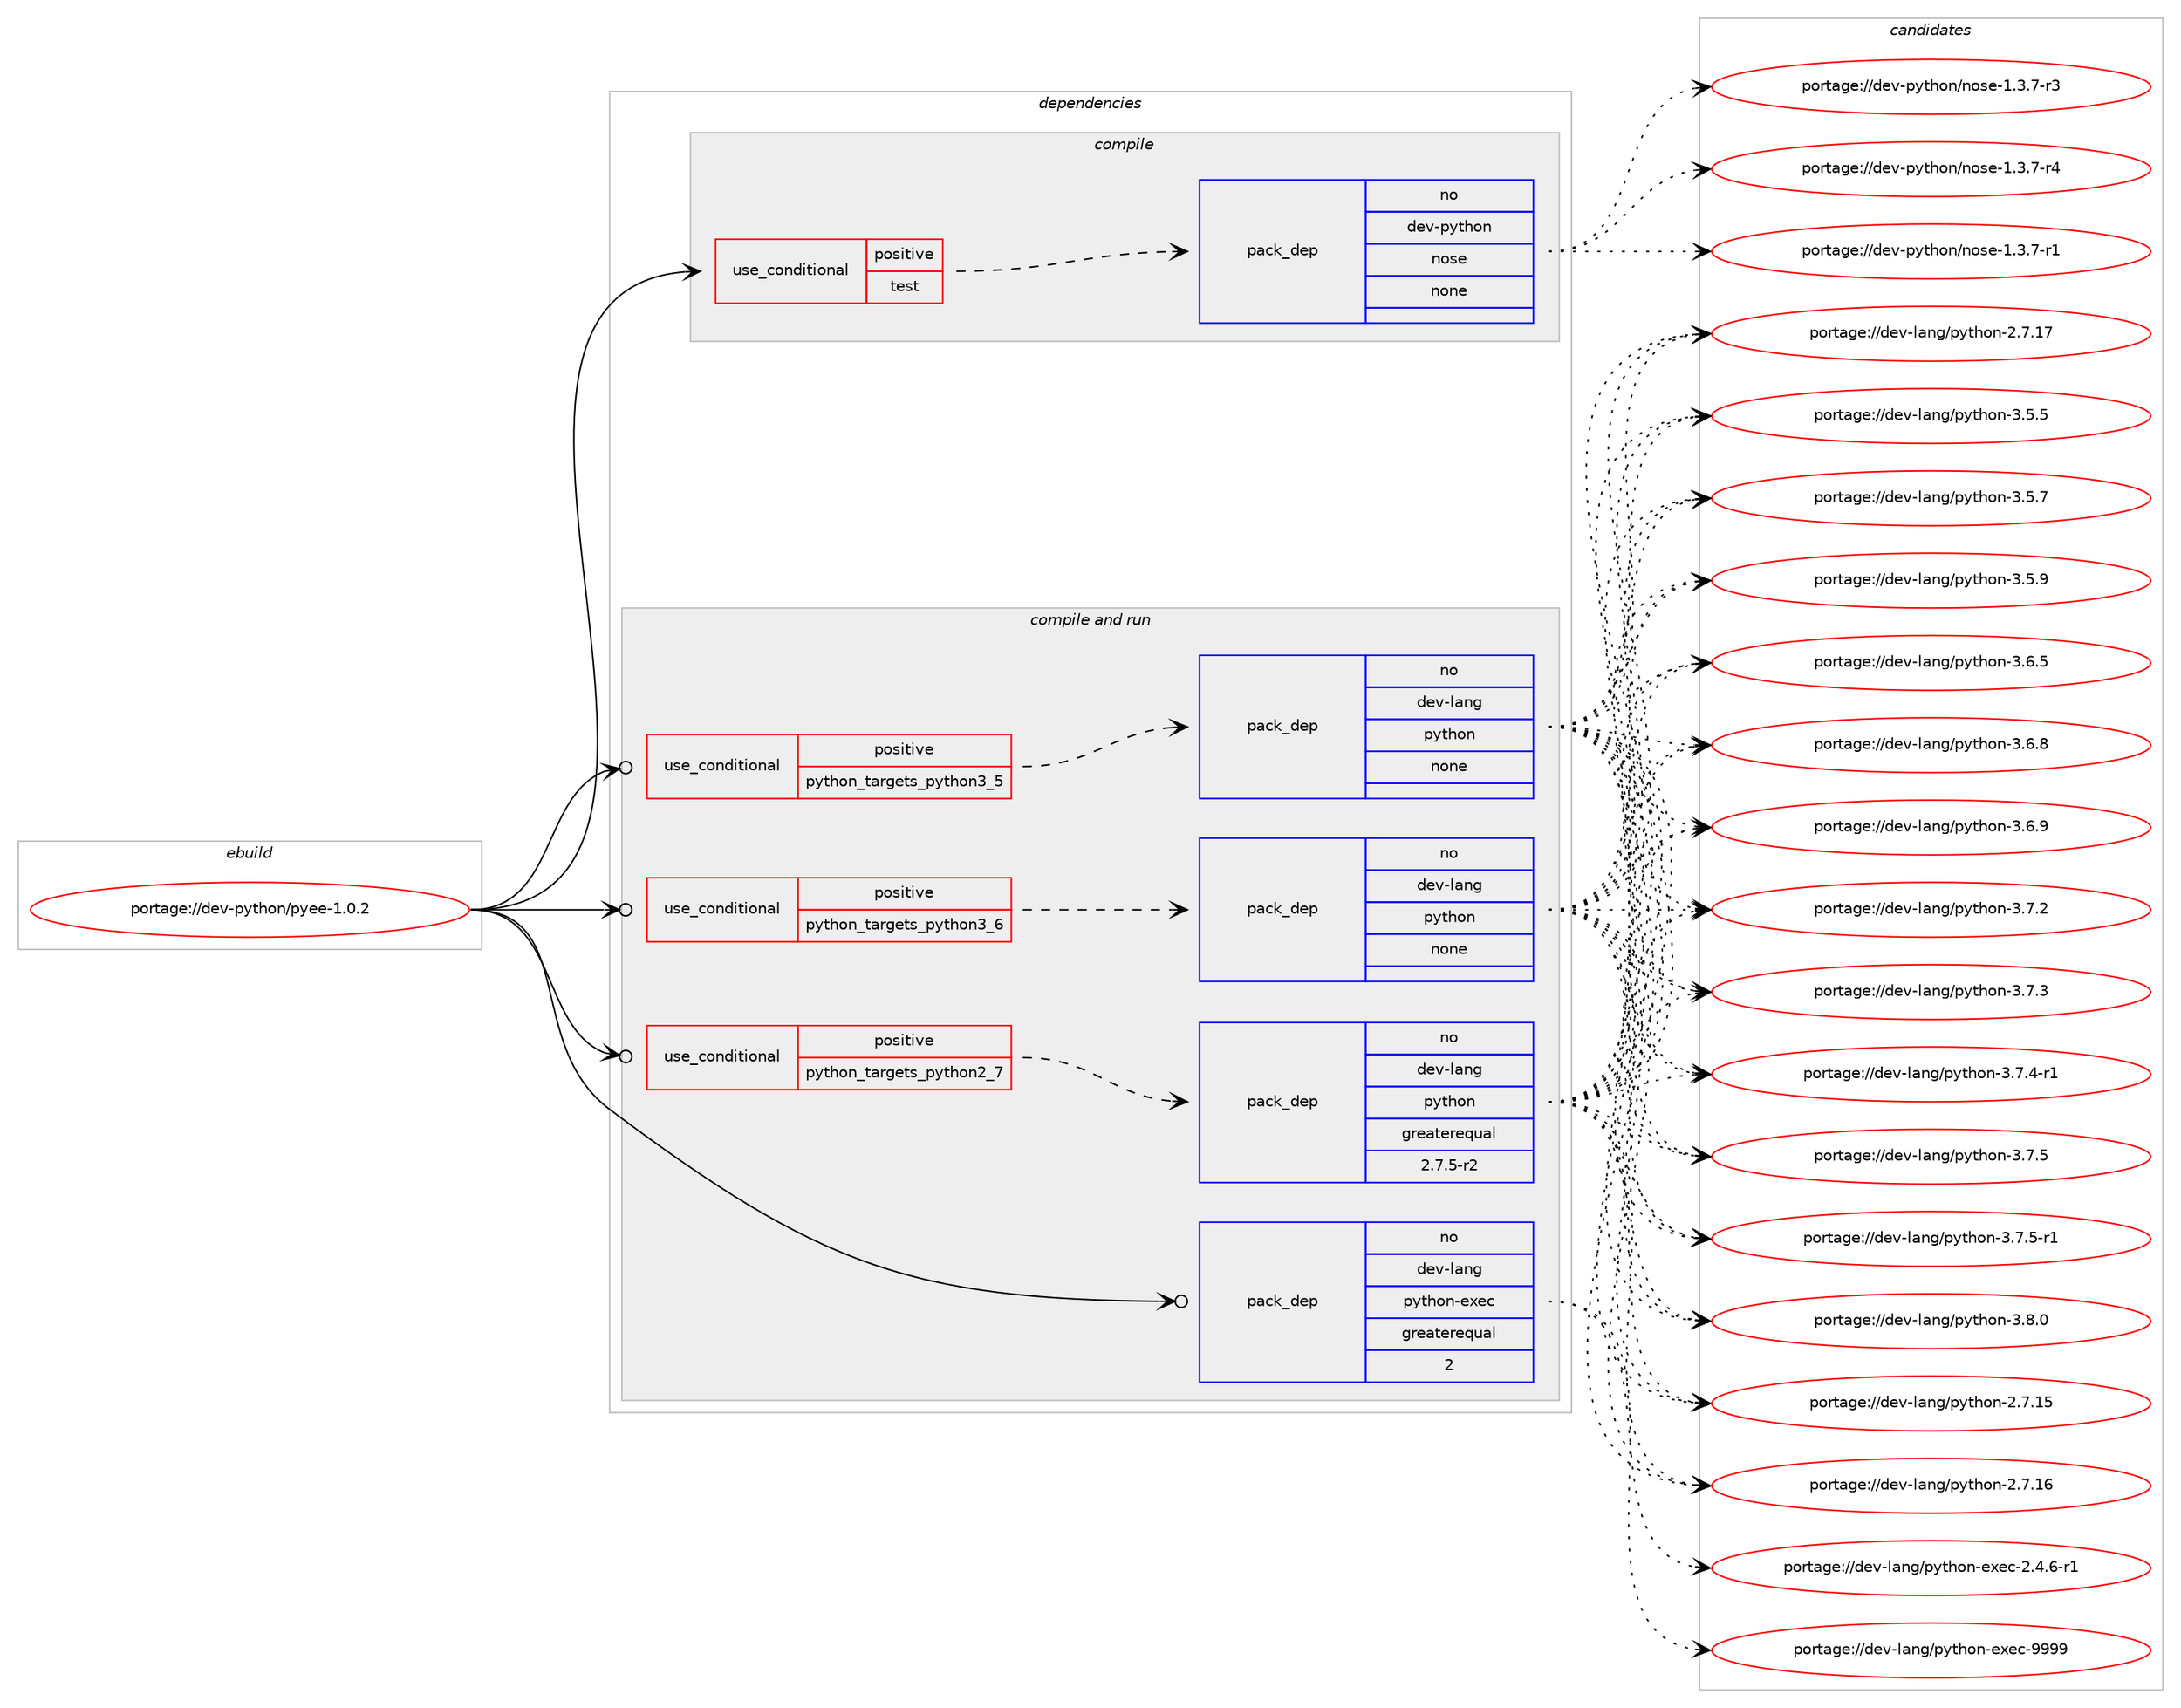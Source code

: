 digraph prolog {

# *************
# Graph options
# *************

newrank=true;
concentrate=true;
compound=true;
graph [rankdir=LR,fontname=Helvetica,fontsize=10,ranksep=1.5];#, ranksep=2.5, nodesep=0.2];
edge  [arrowhead=vee];
node  [fontname=Helvetica,fontsize=10];

# **********
# The ebuild
# **********

subgraph cluster_leftcol {
color=gray;
rank=same;
label=<<i>ebuild</i>>;
id [label="portage://dev-python/pyee-1.0.2", color=red, width=4, href="../dev-python/pyee-1.0.2.svg"];
}

# ****************
# The dependencies
# ****************

subgraph cluster_midcol {
color=gray;
label=<<i>dependencies</i>>;
subgraph cluster_compile {
fillcolor="#eeeeee";
style=filled;
label=<<i>compile</i>>;
subgraph cond35014 {
dependency160386 [label=<<TABLE BORDER="0" CELLBORDER="1" CELLSPACING="0" CELLPADDING="4"><TR><TD ROWSPAN="3" CELLPADDING="10">use_conditional</TD></TR><TR><TD>positive</TD></TR><TR><TD>test</TD></TR></TABLE>>, shape=none, color=red];
subgraph pack122007 {
dependency160387 [label=<<TABLE BORDER="0" CELLBORDER="1" CELLSPACING="0" CELLPADDING="4" WIDTH="220"><TR><TD ROWSPAN="6" CELLPADDING="30">pack_dep</TD></TR><TR><TD WIDTH="110">no</TD></TR><TR><TD>dev-python</TD></TR><TR><TD>nose</TD></TR><TR><TD>none</TD></TR><TR><TD></TD></TR></TABLE>>, shape=none, color=blue];
}
dependency160386:e -> dependency160387:w [weight=20,style="dashed",arrowhead="vee"];
}
id:e -> dependency160386:w [weight=20,style="solid",arrowhead="vee"];
}
subgraph cluster_compileandrun {
fillcolor="#eeeeee";
style=filled;
label=<<i>compile and run</i>>;
subgraph cond35015 {
dependency160388 [label=<<TABLE BORDER="0" CELLBORDER="1" CELLSPACING="0" CELLPADDING="4"><TR><TD ROWSPAN="3" CELLPADDING="10">use_conditional</TD></TR><TR><TD>positive</TD></TR><TR><TD>python_targets_python2_7</TD></TR></TABLE>>, shape=none, color=red];
subgraph pack122008 {
dependency160389 [label=<<TABLE BORDER="0" CELLBORDER="1" CELLSPACING="0" CELLPADDING="4" WIDTH="220"><TR><TD ROWSPAN="6" CELLPADDING="30">pack_dep</TD></TR><TR><TD WIDTH="110">no</TD></TR><TR><TD>dev-lang</TD></TR><TR><TD>python</TD></TR><TR><TD>greaterequal</TD></TR><TR><TD>2.7.5-r2</TD></TR></TABLE>>, shape=none, color=blue];
}
dependency160388:e -> dependency160389:w [weight=20,style="dashed",arrowhead="vee"];
}
id:e -> dependency160388:w [weight=20,style="solid",arrowhead="odotvee"];
subgraph cond35016 {
dependency160390 [label=<<TABLE BORDER="0" CELLBORDER="1" CELLSPACING="0" CELLPADDING="4"><TR><TD ROWSPAN="3" CELLPADDING="10">use_conditional</TD></TR><TR><TD>positive</TD></TR><TR><TD>python_targets_python3_5</TD></TR></TABLE>>, shape=none, color=red];
subgraph pack122009 {
dependency160391 [label=<<TABLE BORDER="0" CELLBORDER="1" CELLSPACING="0" CELLPADDING="4" WIDTH="220"><TR><TD ROWSPAN="6" CELLPADDING="30">pack_dep</TD></TR><TR><TD WIDTH="110">no</TD></TR><TR><TD>dev-lang</TD></TR><TR><TD>python</TD></TR><TR><TD>none</TD></TR><TR><TD></TD></TR></TABLE>>, shape=none, color=blue];
}
dependency160390:e -> dependency160391:w [weight=20,style="dashed",arrowhead="vee"];
}
id:e -> dependency160390:w [weight=20,style="solid",arrowhead="odotvee"];
subgraph cond35017 {
dependency160392 [label=<<TABLE BORDER="0" CELLBORDER="1" CELLSPACING="0" CELLPADDING="4"><TR><TD ROWSPAN="3" CELLPADDING="10">use_conditional</TD></TR><TR><TD>positive</TD></TR><TR><TD>python_targets_python3_6</TD></TR></TABLE>>, shape=none, color=red];
subgraph pack122010 {
dependency160393 [label=<<TABLE BORDER="0" CELLBORDER="1" CELLSPACING="0" CELLPADDING="4" WIDTH="220"><TR><TD ROWSPAN="6" CELLPADDING="30">pack_dep</TD></TR><TR><TD WIDTH="110">no</TD></TR><TR><TD>dev-lang</TD></TR><TR><TD>python</TD></TR><TR><TD>none</TD></TR><TR><TD></TD></TR></TABLE>>, shape=none, color=blue];
}
dependency160392:e -> dependency160393:w [weight=20,style="dashed",arrowhead="vee"];
}
id:e -> dependency160392:w [weight=20,style="solid",arrowhead="odotvee"];
subgraph pack122011 {
dependency160394 [label=<<TABLE BORDER="0" CELLBORDER="1" CELLSPACING="0" CELLPADDING="4" WIDTH="220"><TR><TD ROWSPAN="6" CELLPADDING="30">pack_dep</TD></TR><TR><TD WIDTH="110">no</TD></TR><TR><TD>dev-lang</TD></TR><TR><TD>python-exec</TD></TR><TR><TD>greaterequal</TD></TR><TR><TD>2</TD></TR></TABLE>>, shape=none, color=blue];
}
id:e -> dependency160394:w [weight=20,style="solid",arrowhead="odotvee"];
}
subgraph cluster_run {
fillcolor="#eeeeee";
style=filled;
label=<<i>run</i>>;
}
}

# **************
# The candidates
# **************

subgraph cluster_choices {
rank=same;
color=gray;
label=<<i>candidates</i>>;

subgraph choice122007 {
color=black;
nodesep=1;
choiceportage10010111845112121116104111110471101111151014549465146554511449 [label="portage://dev-python/nose-1.3.7-r1", color=red, width=4,href="../dev-python/nose-1.3.7-r1.svg"];
choiceportage10010111845112121116104111110471101111151014549465146554511451 [label="portage://dev-python/nose-1.3.7-r3", color=red, width=4,href="../dev-python/nose-1.3.7-r3.svg"];
choiceportage10010111845112121116104111110471101111151014549465146554511452 [label="portage://dev-python/nose-1.3.7-r4", color=red, width=4,href="../dev-python/nose-1.3.7-r4.svg"];
dependency160387:e -> choiceportage10010111845112121116104111110471101111151014549465146554511449:w [style=dotted,weight="100"];
dependency160387:e -> choiceportage10010111845112121116104111110471101111151014549465146554511451:w [style=dotted,weight="100"];
dependency160387:e -> choiceportage10010111845112121116104111110471101111151014549465146554511452:w [style=dotted,weight="100"];
}
subgraph choice122008 {
color=black;
nodesep=1;
choiceportage10010111845108971101034711212111610411111045504655464953 [label="portage://dev-lang/python-2.7.15", color=red, width=4,href="../dev-lang/python-2.7.15.svg"];
choiceportage10010111845108971101034711212111610411111045504655464954 [label="portage://dev-lang/python-2.7.16", color=red, width=4,href="../dev-lang/python-2.7.16.svg"];
choiceportage10010111845108971101034711212111610411111045504655464955 [label="portage://dev-lang/python-2.7.17", color=red, width=4,href="../dev-lang/python-2.7.17.svg"];
choiceportage100101118451089711010347112121116104111110455146534653 [label="portage://dev-lang/python-3.5.5", color=red, width=4,href="../dev-lang/python-3.5.5.svg"];
choiceportage100101118451089711010347112121116104111110455146534655 [label="portage://dev-lang/python-3.5.7", color=red, width=4,href="../dev-lang/python-3.5.7.svg"];
choiceportage100101118451089711010347112121116104111110455146534657 [label="portage://dev-lang/python-3.5.9", color=red, width=4,href="../dev-lang/python-3.5.9.svg"];
choiceportage100101118451089711010347112121116104111110455146544653 [label="portage://dev-lang/python-3.6.5", color=red, width=4,href="../dev-lang/python-3.6.5.svg"];
choiceportage100101118451089711010347112121116104111110455146544656 [label="portage://dev-lang/python-3.6.8", color=red, width=4,href="../dev-lang/python-3.6.8.svg"];
choiceportage100101118451089711010347112121116104111110455146544657 [label="portage://dev-lang/python-3.6.9", color=red, width=4,href="../dev-lang/python-3.6.9.svg"];
choiceportage100101118451089711010347112121116104111110455146554650 [label="portage://dev-lang/python-3.7.2", color=red, width=4,href="../dev-lang/python-3.7.2.svg"];
choiceportage100101118451089711010347112121116104111110455146554651 [label="portage://dev-lang/python-3.7.3", color=red, width=4,href="../dev-lang/python-3.7.3.svg"];
choiceportage1001011184510897110103471121211161041111104551465546524511449 [label="portage://dev-lang/python-3.7.4-r1", color=red, width=4,href="../dev-lang/python-3.7.4-r1.svg"];
choiceportage100101118451089711010347112121116104111110455146554653 [label="portage://dev-lang/python-3.7.5", color=red, width=4,href="../dev-lang/python-3.7.5.svg"];
choiceportage1001011184510897110103471121211161041111104551465546534511449 [label="portage://dev-lang/python-3.7.5-r1", color=red, width=4,href="../dev-lang/python-3.7.5-r1.svg"];
choiceportage100101118451089711010347112121116104111110455146564648 [label="portage://dev-lang/python-3.8.0", color=red, width=4,href="../dev-lang/python-3.8.0.svg"];
dependency160389:e -> choiceportage10010111845108971101034711212111610411111045504655464953:w [style=dotted,weight="100"];
dependency160389:e -> choiceportage10010111845108971101034711212111610411111045504655464954:w [style=dotted,weight="100"];
dependency160389:e -> choiceportage10010111845108971101034711212111610411111045504655464955:w [style=dotted,weight="100"];
dependency160389:e -> choiceportage100101118451089711010347112121116104111110455146534653:w [style=dotted,weight="100"];
dependency160389:e -> choiceportage100101118451089711010347112121116104111110455146534655:w [style=dotted,weight="100"];
dependency160389:e -> choiceportage100101118451089711010347112121116104111110455146534657:w [style=dotted,weight="100"];
dependency160389:e -> choiceportage100101118451089711010347112121116104111110455146544653:w [style=dotted,weight="100"];
dependency160389:e -> choiceportage100101118451089711010347112121116104111110455146544656:w [style=dotted,weight="100"];
dependency160389:e -> choiceportage100101118451089711010347112121116104111110455146544657:w [style=dotted,weight="100"];
dependency160389:e -> choiceportage100101118451089711010347112121116104111110455146554650:w [style=dotted,weight="100"];
dependency160389:e -> choiceportage100101118451089711010347112121116104111110455146554651:w [style=dotted,weight="100"];
dependency160389:e -> choiceportage1001011184510897110103471121211161041111104551465546524511449:w [style=dotted,weight="100"];
dependency160389:e -> choiceportage100101118451089711010347112121116104111110455146554653:w [style=dotted,weight="100"];
dependency160389:e -> choiceportage1001011184510897110103471121211161041111104551465546534511449:w [style=dotted,weight="100"];
dependency160389:e -> choiceportage100101118451089711010347112121116104111110455146564648:w [style=dotted,weight="100"];
}
subgraph choice122009 {
color=black;
nodesep=1;
choiceportage10010111845108971101034711212111610411111045504655464953 [label="portage://dev-lang/python-2.7.15", color=red, width=4,href="../dev-lang/python-2.7.15.svg"];
choiceportage10010111845108971101034711212111610411111045504655464954 [label="portage://dev-lang/python-2.7.16", color=red, width=4,href="../dev-lang/python-2.7.16.svg"];
choiceportage10010111845108971101034711212111610411111045504655464955 [label="portage://dev-lang/python-2.7.17", color=red, width=4,href="../dev-lang/python-2.7.17.svg"];
choiceportage100101118451089711010347112121116104111110455146534653 [label="portage://dev-lang/python-3.5.5", color=red, width=4,href="../dev-lang/python-3.5.5.svg"];
choiceportage100101118451089711010347112121116104111110455146534655 [label="portage://dev-lang/python-3.5.7", color=red, width=4,href="../dev-lang/python-3.5.7.svg"];
choiceportage100101118451089711010347112121116104111110455146534657 [label="portage://dev-lang/python-3.5.9", color=red, width=4,href="../dev-lang/python-3.5.9.svg"];
choiceportage100101118451089711010347112121116104111110455146544653 [label="portage://dev-lang/python-3.6.5", color=red, width=4,href="../dev-lang/python-3.6.5.svg"];
choiceportage100101118451089711010347112121116104111110455146544656 [label="portage://dev-lang/python-3.6.8", color=red, width=4,href="../dev-lang/python-3.6.8.svg"];
choiceportage100101118451089711010347112121116104111110455146544657 [label="portage://dev-lang/python-3.6.9", color=red, width=4,href="../dev-lang/python-3.6.9.svg"];
choiceportage100101118451089711010347112121116104111110455146554650 [label="portage://dev-lang/python-3.7.2", color=red, width=4,href="../dev-lang/python-3.7.2.svg"];
choiceportage100101118451089711010347112121116104111110455146554651 [label="portage://dev-lang/python-3.7.3", color=red, width=4,href="../dev-lang/python-3.7.3.svg"];
choiceportage1001011184510897110103471121211161041111104551465546524511449 [label="portage://dev-lang/python-3.7.4-r1", color=red, width=4,href="../dev-lang/python-3.7.4-r1.svg"];
choiceportage100101118451089711010347112121116104111110455146554653 [label="portage://dev-lang/python-3.7.5", color=red, width=4,href="../dev-lang/python-3.7.5.svg"];
choiceportage1001011184510897110103471121211161041111104551465546534511449 [label="portage://dev-lang/python-3.7.5-r1", color=red, width=4,href="../dev-lang/python-3.7.5-r1.svg"];
choiceportage100101118451089711010347112121116104111110455146564648 [label="portage://dev-lang/python-3.8.0", color=red, width=4,href="../dev-lang/python-3.8.0.svg"];
dependency160391:e -> choiceportage10010111845108971101034711212111610411111045504655464953:w [style=dotted,weight="100"];
dependency160391:e -> choiceportage10010111845108971101034711212111610411111045504655464954:w [style=dotted,weight="100"];
dependency160391:e -> choiceportage10010111845108971101034711212111610411111045504655464955:w [style=dotted,weight="100"];
dependency160391:e -> choiceportage100101118451089711010347112121116104111110455146534653:w [style=dotted,weight="100"];
dependency160391:e -> choiceportage100101118451089711010347112121116104111110455146534655:w [style=dotted,weight="100"];
dependency160391:e -> choiceportage100101118451089711010347112121116104111110455146534657:w [style=dotted,weight="100"];
dependency160391:e -> choiceportage100101118451089711010347112121116104111110455146544653:w [style=dotted,weight="100"];
dependency160391:e -> choiceportage100101118451089711010347112121116104111110455146544656:w [style=dotted,weight="100"];
dependency160391:e -> choiceportage100101118451089711010347112121116104111110455146544657:w [style=dotted,weight="100"];
dependency160391:e -> choiceportage100101118451089711010347112121116104111110455146554650:w [style=dotted,weight="100"];
dependency160391:e -> choiceportage100101118451089711010347112121116104111110455146554651:w [style=dotted,weight="100"];
dependency160391:e -> choiceportage1001011184510897110103471121211161041111104551465546524511449:w [style=dotted,weight="100"];
dependency160391:e -> choiceportage100101118451089711010347112121116104111110455146554653:w [style=dotted,weight="100"];
dependency160391:e -> choiceportage1001011184510897110103471121211161041111104551465546534511449:w [style=dotted,weight="100"];
dependency160391:e -> choiceportage100101118451089711010347112121116104111110455146564648:w [style=dotted,weight="100"];
}
subgraph choice122010 {
color=black;
nodesep=1;
choiceportage10010111845108971101034711212111610411111045504655464953 [label="portage://dev-lang/python-2.7.15", color=red, width=4,href="../dev-lang/python-2.7.15.svg"];
choiceportage10010111845108971101034711212111610411111045504655464954 [label="portage://dev-lang/python-2.7.16", color=red, width=4,href="../dev-lang/python-2.7.16.svg"];
choiceportage10010111845108971101034711212111610411111045504655464955 [label="portage://dev-lang/python-2.7.17", color=red, width=4,href="../dev-lang/python-2.7.17.svg"];
choiceportage100101118451089711010347112121116104111110455146534653 [label="portage://dev-lang/python-3.5.5", color=red, width=4,href="../dev-lang/python-3.5.5.svg"];
choiceportage100101118451089711010347112121116104111110455146534655 [label="portage://dev-lang/python-3.5.7", color=red, width=4,href="../dev-lang/python-3.5.7.svg"];
choiceportage100101118451089711010347112121116104111110455146534657 [label="portage://dev-lang/python-3.5.9", color=red, width=4,href="../dev-lang/python-3.5.9.svg"];
choiceportage100101118451089711010347112121116104111110455146544653 [label="portage://dev-lang/python-3.6.5", color=red, width=4,href="../dev-lang/python-3.6.5.svg"];
choiceportage100101118451089711010347112121116104111110455146544656 [label="portage://dev-lang/python-3.6.8", color=red, width=4,href="../dev-lang/python-3.6.8.svg"];
choiceportage100101118451089711010347112121116104111110455146544657 [label="portage://dev-lang/python-3.6.9", color=red, width=4,href="../dev-lang/python-3.6.9.svg"];
choiceportage100101118451089711010347112121116104111110455146554650 [label="portage://dev-lang/python-3.7.2", color=red, width=4,href="../dev-lang/python-3.7.2.svg"];
choiceportage100101118451089711010347112121116104111110455146554651 [label="portage://dev-lang/python-3.7.3", color=red, width=4,href="../dev-lang/python-3.7.3.svg"];
choiceportage1001011184510897110103471121211161041111104551465546524511449 [label="portage://dev-lang/python-3.7.4-r1", color=red, width=4,href="../dev-lang/python-3.7.4-r1.svg"];
choiceportage100101118451089711010347112121116104111110455146554653 [label="portage://dev-lang/python-3.7.5", color=red, width=4,href="../dev-lang/python-3.7.5.svg"];
choiceportage1001011184510897110103471121211161041111104551465546534511449 [label="portage://dev-lang/python-3.7.5-r1", color=red, width=4,href="../dev-lang/python-3.7.5-r1.svg"];
choiceportage100101118451089711010347112121116104111110455146564648 [label="portage://dev-lang/python-3.8.0", color=red, width=4,href="../dev-lang/python-3.8.0.svg"];
dependency160393:e -> choiceportage10010111845108971101034711212111610411111045504655464953:w [style=dotted,weight="100"];
dependency160393:e -> choiceportage10010111845108971101034711212111610411111045504655464954:w [style=dotted,weight="100"];
dependency160393:e -> choiceportage10010111845108971101034711212111610411111045504655464955:w [style=dotted,weight="100"];
dependency160393:e -> choiceportage100101118451089711010347112121116104111110455146534653:w [style=dotted,weight="100"];
dependency160393:e -> choiceportage100101118451089711010347112121116104111110455146534655:w [style=dotted,weight="100"];
dependency160393:e -> choiceportage100101118451089711010347112121116104111110455146534657:w [style=dotted,weight="100"];
dependency160393:e -> choiceportage100101118451089711010347112121116104111110455146544653:w [style=dotted,weight="100"];
dependency160393:e -> choiceportage100101118451089711010347112121116104111110455146544656:w [style=dotted,weight="100"];
dependency160393:e -> choiceportage100101118451089711010347112121116104111110455146544657:w [style=dotted,weight="100"];
dependency160393:e -> choiceportage100101118451089711010347112121116104111110455146554650:w [style=dotted,weight="100"];
dependency160393:e -> choiceportage100101118451089711010347112121116104111110455146554651:w [style=dotted,weight="100"];
dependency160393:e -> choiceportage1001011184510897110103471121211161041111104551465546524511449:w [style=dotted,weight="100"];
dependency160393:e -> choiceportage100101118451089711010347112121116104111110455146554653:w [style=dotted,weight="100"];
dependency160393:e -> choiceportage1001011184510897110103471121211161041111104551465546534511449:w [style=dotted,weight="100"];
dependency160393:e -> choiceportage100101118451089711010347112121116104111110455146564648:w [style=dotted,weight="100"];
}
subgraph choice122011 {
color=black;
nodesep=1;
choiceportage10010111845108971101034711212111610411111045101120101994550465246544511449 [label="portage://dev-lang/python-exec-2.4.6-r1", color=red, width=4,href="../dev-lang/python-exec-2.4.6-r1.svg"];
choiceportage10010111845108971101034711212111610411111045101120101994557575757 [label="portage://dev-lang/python-exec-9999", color=red, width=4,href="../dev-lang/python-exec-9999.svg"];
dependency160394:e -> choiceportage10010111845108971101034711212111610411111045101120101994550465246544511449:w [style=dotted,weight="100"];
dependency160394:e -> choiceportage10010111845108971101034711212111610411111045101120101994557575757:w [style=dotted,weight="100"];
}
}

}
